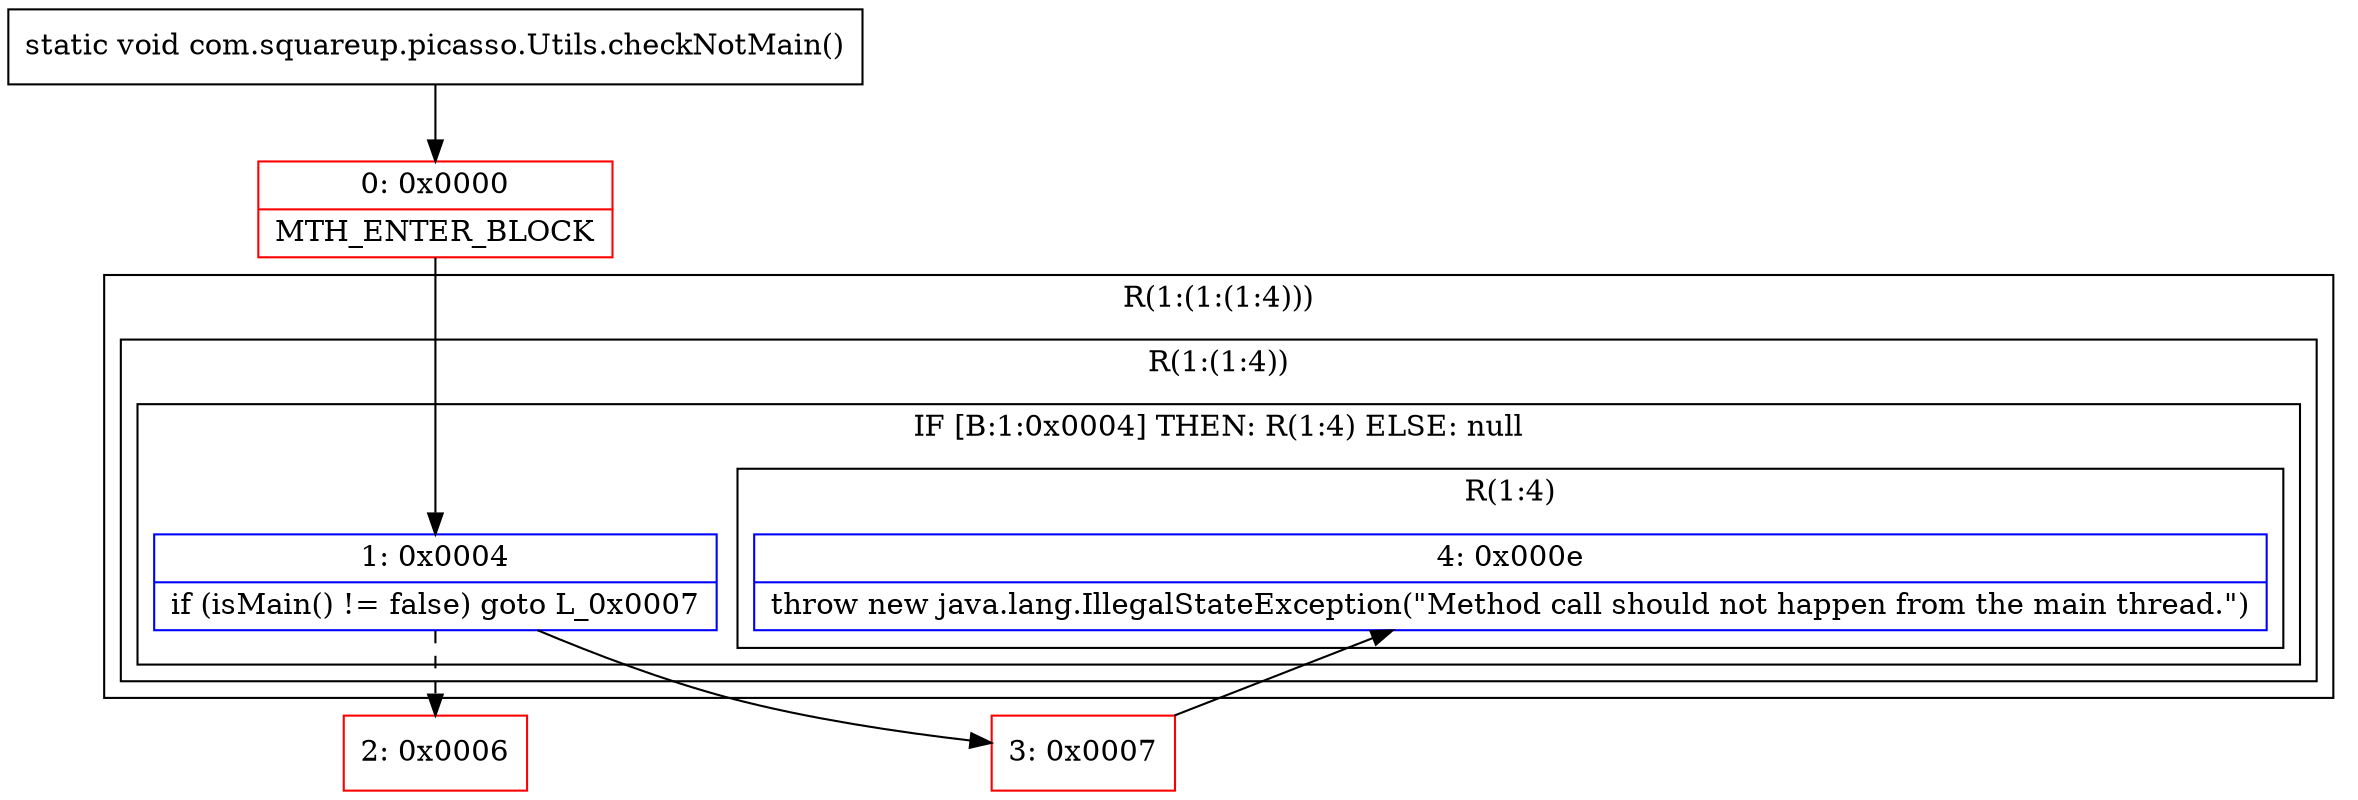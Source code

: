 digraph "CFG forcom.squareup.picasso.Utils.checkNotMain()V" {
subgraph cluster_Region_542489732 {
label = "R(1:(1:(1:4)))";
node [shape=record,color=blue];
subgraph cluster_Region_1328174266 {
label = "R(1:(1:4))";
node [shape=record,color=blue];
subgraph cluster_IfRegion_734153351 {
label = "IF [B:1:0x0004] THEN: R(1:4) ELSE: null";
node [shape=record,color=blue];
Node_1 [shape=record,label="{1\:\ 0x0004|if (isMain() != false) goto L_0x0007\l}"];
subgraph cluster_Region_2120760431 {
label = "R(1:4)";
node [shape=record,color=blue];
Node_4 [shape=record,label="{4\:\ 0x000e|throw new java.lang.IllegalStateException(\"Method call should not happen from the main thread.\")\l}"];
}
}
}
}
Node_0 [shape=record,color=red,label="{0\:\ 0x0000|MTH_ENTER_BLOCK\l}"];
Node_2 [shape=record,color=red,label="{2\:\ 0x0006}"];
Node_3 [shape=record,color=red,label="{3\:\ 0x0007}"];
MethodNode[shape=record,label="{static void com.squareup.picasso.Utils.checkNotMain() }"];
MethodNode -> Node_0;
Node_1 -> Node_2[style=dashed];
Node_1 -> Node_3;
Node_0 -> Node_1;
Node_3 -> Node_4;
}

